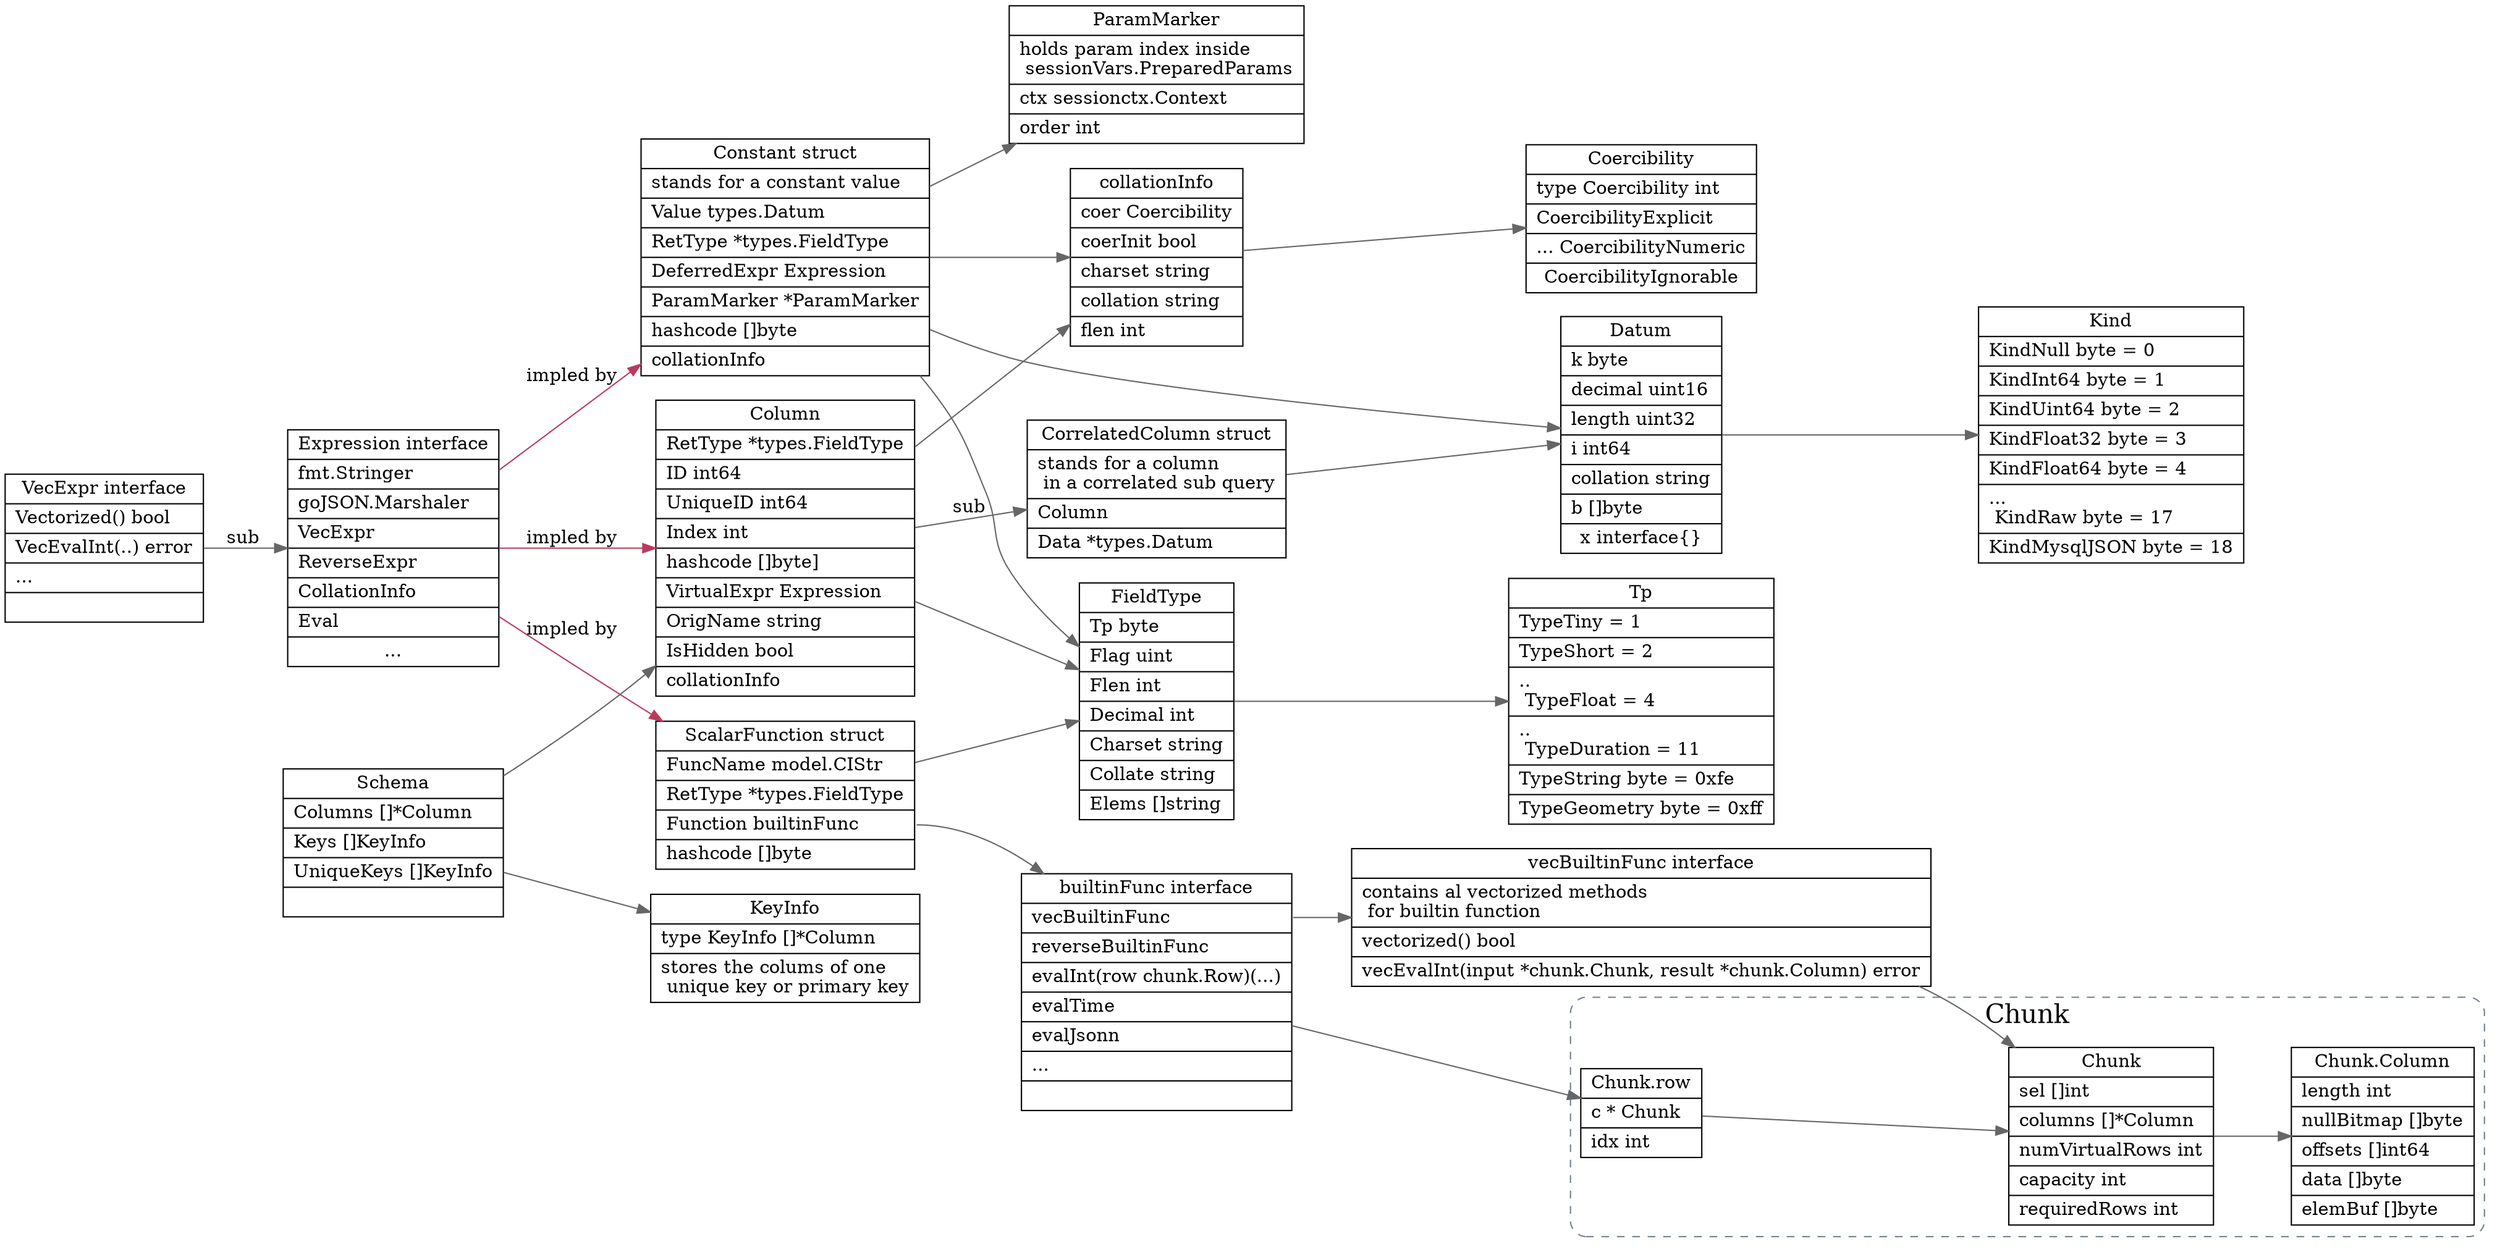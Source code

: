 digraph expression {
  node[shape=box];
  edge[color=gray40];
  newrank=true;
  rankdir=LR;

  Expression[
    shape="record";
    label="{{
      Expression interface|
	      fmt.Stringer\l|
	      goJSON.Marshaler\l|
	      VecExpr\l|
	      ReverseExpr\l|
	      CollationInfo\l|
        Eval\l|
        ...
    }}"];
  ScalarFunction[
    shape="record";
    label="{{
      ScalarFunction struct|
	      FuncName model.CIStr\l|
	      RetType  *types.FieldType\l|
	      <builtinFunc> Function builtinFunc\l|
	      hashcode []byte\l
    }}"];

  builtinFunc[
    shape="record";
    label="{{
      builtinFunc interface|
        <vecBuiltinFunc>vecBuiltinFunc\l|
        reverseBuiltinFunc\l|
        evalInt(row chunk.Row)(...)\l|
        evalTime\l|
        evalJsonn\l|
        ...\l|
    }}"];
  vecBuiltinFunc[
    shape="record";
    label="{{
      vecBuiltinFunc interface|
      contains al vectorized methods\l 
      for builtin function\l|
      vectorized() bool\l|
      vecEvalInt(input *chunk.Chunk, result *chunk.Column) error\l
    }}"];
  Column[
    shape="record";
    label="{{
      Column|
      RetType *types.FieldType\l|
      ID int64\l|
      UniqueID int64\l|
      Index int\l|
      hashcode []byte]\l|
      VirtualExpr Expression\l|
      OrigName string\l|
      IsHidden bool\l|
      collationInfo\l
    }}"];
  CorrelatedColumn[
    shape="record";
    label="{{
      CorrelatedColumn struct|
      stands for a column\l 
      in a correlated sub query\l|
      Column\l|
      Data *types.Datum\l
    }}"];
  Constant[
    shape="record";
    label="{{
      Constant struct|
      stands for a constant value\l|
	      Value   types.Datum\l|
	      RetType *types.FieldType\l|
	      DeferredExpr Expression\l|
	      ParamMarker *ParamMarker\l|
	      hashcode    []byte\l|
	      collationInfo\l
    }}"];

  ScalarFunction:builtinFunc -> builtinFunc;
  builtinFunc:vecBuiltinFunc -> vecBuiltinFunc;
  Column -> CorrelatedColumn[label="sub"];
  VecExpr[
    shape="record";
    label="{{
      VecExpr interface|
      Vectorized() bool\l|
      VecEvalInt(..) error\l|
      ...\l|
    }}"];

  VecExpr -> Expression[label="sub"];

  Expression -> {
    ScalarFunction;
    Column;
    Constant;
  }[label="impled by";color="#b83b5e"];

  FieldType[
    shape="record";
    label="{{
      FieldType|
	      Tp      byte\l|
	      Flag    uint\l|
	      Flen    int\l|
	      Decimal int\l|
	      Charset string\l|
	      Collate string\l|
	      Elems []string\l
    }}"];
  Datum[
    shape="record";
    label="{{
      Datum|
	      k         byte\l|
	      decimal   uint16\l|
	      length    uint32\l|
	      i         int64\l|
	      collation string\l|
	      b         []byte\l|
	      x         interface\{\}
    }}"];
  CorrelatedColumn -> Datum;
  Column -> FieldType;
  Column -> collationInfo;
  builtinFunc -> Chunk_row;
  vecBuiltinFunc -> Chunk;
  subgraph cluster_Chunk {
    graph[label="Chunk";fontsize=20;style="rounded,dashed";color="slategrey"]
  Chunk_row[
    shape="record";
    label="{{
      Chunk.row|
      c * Chunk\l|
      idx int\l
    }}"];
    Chunk_row -> Chunk;
    Chunk[
      shape="record";
      label="{{
        Chunk|
          sel []int\l|
          columns []*Column\l|
          numVirtualRows int\l|
          capacity int\l|
          requiredRows int\l
      }}"];

    Chunk -> Chunk_Column;
    Chunk_Column[
      shape="record";
      label="{{
        Chunk.Column|
	        length     int\l|
	        nullBitmap []byte\l|
	        offsets    []int64\l|
	        data       []byte\l|
	        elemBuf    []byte\l
      }}"];
    
  }

  Constant -> {FieldType;Datum; collationInfo}
  collationInfo[
    shape="record";
    label="{{
      collationInfo|
	      coer     Coercibility\l|
	      coerInit bool\l|
	      charset   string\l|
	      collation string\l|
	      flen      int\l
    }}"];
  Tp[
    shape="record";
    label="{{
      Tp|
      TypeTiny = 1\l|
      TypeShort = 2\l|
      ..\l
      TypeFloat = 4\l|
      ..\l
      TypeDuration = 11\l|
      TypeString     byte = 0xfe\l|
      TypeGeometry   byte = 0xff\l
    }}"];
  FieldType -> Tp;
  Kind[
    shape="record";
    label="{{
      Kind|
      KindNull byte = 0\l|
	    KindInt64         byte = 1\l|
	    KindUint64        byte = 2\l|
	    KindFloat32       byte = 3\l|
	    KindFloat64       byte = 4\l|
      ...\l
	    KindRaw           byte = 17\l|
	    KindMysqlJSON     byte = 18\l
    }}"];
  Coercibility[
    shape="record";
    label="{{
      Coercibility|
        type Coercibility int\l|
        CoercibilityExplicit \l|
        ...
        CoercibilityNumeric\l|
        CoercibilityIgnorable
    }}"];
  Datum -> Kind;
  collationInfo -> Coercibility;
  ScalarFunction -> FieldType;
  ParamMarker[
    shape="record";
    label="{{
      ParamMarker|
      holds param index inside\l 
      sessionVars.PreparedParams\l|
      ctx sessionctx.Context\l|
      order int\l
    }}"];
  Constant -> ParamMarker;
  Schema[
    shape="record";
    label="{{
      Schema|
      Columns []*Column\l|
      Keys []KeyInfo\l|
      UniqueKeys []KeyInfo|
    }}"];
  Schema -> {
    Column;
    KeyInfo;
  }
  KeyInfo[
    shape="record";
    label="{{
      KeyInfo|
        type KeyInfo []*Column\l|
        stores the colums of one\l
        unique key or primary key\l
    }}"];
  edge[style=dashed];
}
